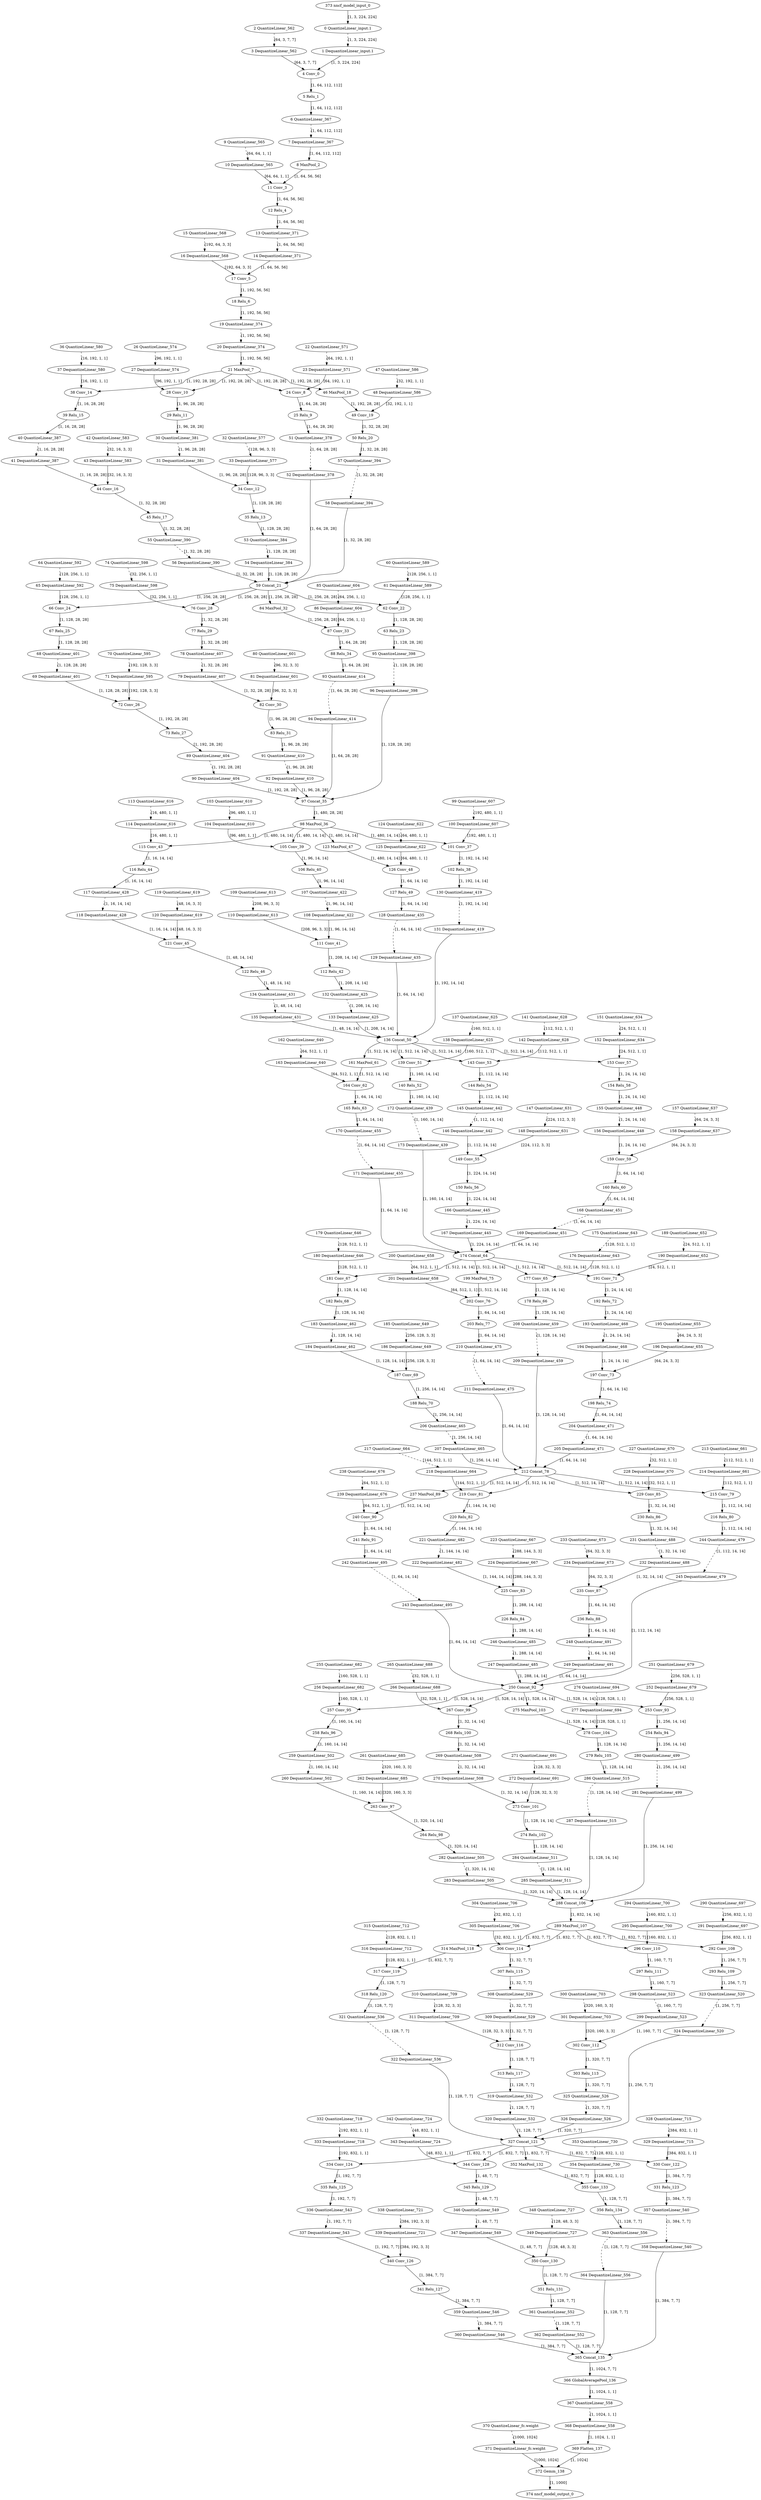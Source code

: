 strict digraph  {
"0 QuantizeLinear_input.1" [id=0, type=QuantizeLinear];
"1 DequantizeLinear_input.1" [id=1, type=DequantizeLinear];
"2 QuantizeLinear_562" [id=2, type=QuantizeLinear];
"3 DequantizeLinear_562" [id=3, type=DequantizeLinear];
"4 Conv_0" [id=4, type=Conv];
"5 Relu_1" [id=5, type=Relu];
"6 QuantizeLinear_367" [id=6, type=QuantizeLinear];
"7 DequantizeLinear_367" [id=7, type=DequantizeLinear];
"8 MaxPool_2" [id=8, type=MaxPool];
"9 QuantizeLinear_565" [id=9, type=QuantizeLinear];
"10 DequantizeLinear_565" [id=10, type=DequantizeLinear];
"11 Conv_3" [id=11, type=Conv];
"12 Relu_4" [id=12, type=Relu];
"13 QuantizeLinear_371" [id=13, type=QuantizeLinear];
"14 DequantizeLinear_371" [id=14, type=DequantizeLinear];
"15 QuantizeLinear_568" [id=15, type=QuantizeLinear];
"16 DequantizeLinear_568" [id=16, type=DequantizeLinear];
"17 Conv_5" [id=17, type=Conv];
"18 Relu_6" [id=18, type=Relu];
"19 QuantizeLinear_374" [id=19, type=QuantizeLinear];
"20 DequantizeLinear_374" [id=20, type=DequantizeLinear];
"21 MaxPool_7" [id=21, type=MaxPool];
"22 QuantizeLinear_571" [id=22, type=QuantizeLinear];
"23 DequantizeLinear_571" [id=23, type=DequantizeLinear];
"24 Conv_8" [id=24, type=Conv];
"25 Relu_9" [id=25, type=Relu];
"26 QuantizeLinear_574" [id=26, type=QuantizeLinear];
"27 DequantizeLinear_574" [id=27, type=DequantizeLinear];
"28 Conv_10" [id=28, type=Conv];
"29 Relu_11" [id=29, type=Relu];
"30 QuantizeLinear_381" [id=30, type=QuantizeLinear];
"31 DequantizeLinear_381" [id=31, type=DequantizeLinear];
"32 QuantizeLinear_577" [id=32, type=QuantizeLinear];
"33 DequantizeLinear_577" [id=33, type=DequantizeLinear];
"34 Conv_12" [id=34, type=Conv];
"35 Relu_13" [id=35, type=Relu];
"36 QuantizeLinear_580" [id=36, type=QuantizeLinear];
"37 DequantizeLinear_580" [id=37, type=DequantizeLinear];
"38 Conv_14" [id=38, type=Conv];
"39 Relu_15" [id=39, type=Relu];
"40 QuantizeLinear_387" [id=40, type=QuantizeLinear];
"41 DequantizeLinear_387" [id=41, type=DequantizeLinear];
"42 QuantizeLinear_583" [id=42, type=QuantizeLinear];
"43 DequantizeLinear_583" [id=43, type=DequantizeLinear];
"44 Conv_16" [id=44, type=Conv];
"45 Relu_17" [id=45, type=Relu];
"46 MaxPool_18" [id=46, type=MaxPool];
"47 QuantizeLinear_586" [id=47, type=QuantizeLinear];
"48 DequantizeLinear_586" [id=48, type=DequantizeLinear];
"49 Conv_19" [id=49, type=Conv];
"50 Relu_20" [id=50, type=Relu];
"51 QuantizeLinear_378" [id=51, type=QuantizeLinear];
"52 DequantizeLinear_378" [id=52, type=DequantizeLinear];
"53 QuantizeLinear_384" [id=53, type=QuantizeLinear];
"54 DequantizeLinear_384" [id=54, type=DequantizeLinear];
"55 QuantizeLinear_390" [id=55, type=QuantizeLinear];
"56 DequantizeLinear_390" [id=56, type=DequantizeLinear];
"57 QuantizeLinear_394" [id=57, type=QuantizeLinear];
"58 DequantizeLinear_394" [id=58, type=DequantizeLinear];
"59 Concat_21" [id=59, type=Concat];
"60 QuantizeLinear_589" [id=60, type=QuantizeLinear];
"61 DequantizeLinear_589" [id=61, type=DequantizeLinear];
"62 Conv_22" [id=62, type=Conv];
"63 Relu_23" [id=63, type=Relu];
"64 QuantizeLinear_592" [id=64, type=QuantizeLinear];
"65 DequantizeLinear_592" [id=65, type=DequantizeLinear];
"66 Conv_24" [id=66, type=Conv];
"67 Relu_25" [id=67, type=Relu];
"68 QuantizeLinear_401" [id=68, type=QuantizeLinear];
"69 DequantizeLinear_401" [id=69, type=DequantizeLinear];
"70 QuantizeLinear_595" [id=70, type=QuantizeLinear];
"71 DequantizeLinear_595" [id=71, type=DequantizeLinear];
"72 Conv_26" [id=72, type=Conv];
"73 Relu_27" [id=73, type=Relu];
"74 QuantizeLinear_598" [id=74, type=QuantizeLinear];
"75 DequantizeLinear_598" [id=75, type=DequantizeLinear];
"76 Conv_28" [id=76, type=Conv];
"77 Relu_29" [id=77, type=Relu];
"78 QuantizeLinear_407" [id=78, type=QuantizeLinear];
"79 DequantizeLinear_407" [id=79, type=DequantizeLinear];
"80 QuantizeLinear_601" [id=80, type=QuantizeLinear];
"81 DequantizeLinear_601" [id=81, type=DequantizeLinear];
"82 Conv_30" [id=82, type=Conv];
"83 Relu_31" [id=83, type=Relu];
"84 MaxPool_32" [id=84, type=MaxPool];
"85 QuantizeLinear_604" [id=85, type=QuantizeLinear];
"86 DequantizeLinear_604" [id=86, type=DequantizeLinear];
"87 Conv_33" [id=87, type=Conv];
"88 Relu_34" [id=88, type=Relu];
"89 QuantizeLinear_404" [id=89, type=QuantizeLinear];
"90 DequantizeLinear_404" [id=90, type=DequantizeLinear];
"91 QuantizeLinear_410" [id=91, type=QuantizeLinear];
"92 DequantizeLinear_410" [id=92, type=DequantizeLinear];
"93 QuantizeLinear_414" [id=93, type=QuantizeLinear];
"94 DequantizeLinear_414" [id=94, type=DequantizeLinear];
"95 QuantizeLinear_398" [id=95, type=QuantizeLinear];
"96 DequantizeLinear_398" [id=96, type=DequantizeLinear];
"97 Concat_35" [id=97, type=Concat];
"98 MaxPool_36" [id=98, type=MaxPool];
"99 QuantizeLinear_607" [id=99, type=QuantizeLinear];
"100 DequantizeLinear_607" [id=100, type=DequantizeLinear];
"101 Conv_37" [id=101, type=Conv];
"102 Relu_38" [id=102, type=Relu];
"103 QuantizeLinear_610" [id=103, type=QuantizeLinear];
"104 DequantizeLinear_610" [id=104, type=DequantizeLinear];
"105 Conv_39" [id=105, type=Conv];
"106 Relu_40" [id=106, type=Relu];
"107 QuantizeLinear_422" [id=107, type=QuantizeLinear];
"108 DequantizeLinear_422" [id=108, type=DequantizeLinear];
"109 QuantizeLinear_613" [id=109, type=QuantizeLinear];
"110 DequantizeLinear_613" [id=110, type=DequantizeLinear];
"111 Conv_41" [id=111, type=Conv];
"112 Relu_42" [id=112, type=Relu];
"113 QuantizeLinear_616" [id=113, type=QuantizeLinear];
"114 DequantizeLinear_616" [id=114, type=DequantizeLinear];
"115 Conv_43" [id=115, type=Conv];
"116 Relu_44" [id=116, type=Relu];
"117 QuantizeLinear_428" [id=117, type=QuantizeLinear];
"118 DequantizeLinear_428" [id=118, type=DequantizeLinear];
"119 QuantizeLinear_619" [id=119, type=QuantizeLinear];
"120 DequantizeLinear_619" [id=120, type=DequantizeLinear];
"121 Conv_45" [id=121, type=Conv];
"122 Relu_46" [id=122, type=Relu];
"123 MaxPool_47" [id=123, type=MaxPool];
"124 QuantizeLinear_622" [id=124, type=QuantizeLinear];
"125 DequantizeLinear_622" [id=125, type=DequantizeLinear];
"126 Conv_48" [id=126, type=Conv];
"127 Relu_49" [id=127, type=Relu];
"128 QuantizeLinear_435" [id=128, type=QuantizeLinear];
"129 DequantizeLinear_435" [id=129, type=DequantizeLinear];
"130 QuantizeLinear_419" [id=130, type=QuantizeLinear];
"131 DequantizeLinear_419" [id=131, type=DequantizeLinear];
"132 QuantizeLinear_425" [id=132, type=QuantizeLinear];
"133 DequantizeLinear_425" [id=133, type=DequantizeLinear];
"134 QuantizeLinear_431" [id=134, type=QuantizeLinear];
"135 DequantizeLinear_431" [id=135, type=DequantizeLinear];
"136 Concat_50" [id=136, type=Concat];
"137 QuantizeLinear_625" [id=137, type=QuantizeLinear];
"138 DequantizeLinear_625" [id=138, type=DequantizeLinear];
"139 Conv_51" [id=139, type=Conv];
"140 Relu_52" [id=140, type=Relu];
"141 QuantizeLinear_628" [id=141, type=QuantizeLinear];
"142 DequantizeLinear_628" [id=142, type=DequantizeLinear];
"143 Conv_53" [id=143, type=Conv];
"144 Relu_54" [id=144, type=Relu];
"145 QuantizeLinear_442" [id=145, type=QuantizeLinear];
"146 DequantizeLinear_442" [id=146, type=DequantizeLinear];
"147 QuantizeLinear_631" [id=147, type=QuantizeLinear];
"148 DequantizeLinear_631" [id=148, type=DequantizeLinear];
"149 Conv_55" [id=149, type=Conv];
"150 Relu_56" [id=150, type=Relu];
"151 QuantizeLinear_634" [id=151, type=QuantizeLinear];
"152 DequantizeLinear_634" [id=152, type=DequantizeLinear];
"153 Conv_57" [id=153, type=Conv];
"154 Relu_58" [id=154, type=Relu];
"155 QuantizeLinear_448" [id=155, type=QuantizeLinear];
"156 DequantizeLinear_448" [id=156, type=DequantizeLinear];
"157 QuantizeLinear_637" [id=157, type=QuantizeLinear];
"158 DequantizeLinear_637" [id=158, type=DequantizeLinear];
"159 Conv_59" [id=159, type=Conv];
"160 Relu_60" [id=160, type=Relu];
"161 MaxPool_61" [id=161, type=MaxPool];
"162 QuantizeLinear_640" [id=162, type=QuantizeLinear];
"163 DequantizeLinear_640" [id=163, type=DequantizeLinear];
"164 Conv_62" [id=164, type=Conv];
"165 Relu_63" [id=165, type=Relu];
"166 QuantizeLinear_445" [id=166, type=QuantizeLinear];
"167 DequantizeLinear_445" [id=167, type=DequantizeLinear];
"168 QuantizeLinear_451" [id=168, type=QuantizeLinear];
"169 DequantizeLinear_451" [id=169, type=DequantizeLinear];
"170 QuantizeLinear_455" [id=170, type=QuantizeLinear];
"171 DequantizeLinear_455" [id=171, type=DequantizeLinear];
"172 QuantizeLinear_439" [id=172, type=QuantizeLinear];
"173 DequantizeLinear_439" [id=173, type=DequantizeLinear];
"174 Concat_64" [id=174, type=Concat];
"175 QuantizeLinear_643" [id=175, type=QuantizeLinear];
"176 DequantizeLinear_643" [id=176, type=DequantizeLinear];
"177 Conv_65" [id=177, type=Conv];
"178 Relu_66" [id=178, type=Relu];
"179 QuantizeLinear_646" [id=179, type=QuantizeLinear];
"180 DequantizeLinear_646" [id=180, type=DequantizeLinear];
"181 Conv_67" [id=181, type=Conv];
"182 Relu_68" [id=182, type=Relu];
"183 QuantizeLinear_462" [id=183, type=QuantizeLinear];
"184 DequantizeLinear_462" [id=184, type=DequantizeLinear];
"185 QuantizeLinear_649" [id=185, type=QuantizeLinear];
"186 DequantizeLinear_649" [id=186, type=DequantizeLinear];
"187 Conv_69" [id=187, type=Conv];
"188 Relu_70" [id=188, type=Relu];
"189 QuantizeLinear_652" [id=189, type=QuantizeLinear];
"190 DequantizeLinear_652" [id=190, type=DequantizeLinear];
"191 Conv_71" [id=191, type=Conv];
"192 Relu_72" [id=192, type=Relu];
"193 QuantizeLinear_468" [id=193, type=QuantizeLinear];
"194 DequantizeLinear_468" [id=194, type=DequantizeLinear];
"195 QuantizeLinear_655" [id=195, type=QuantizeLinear];
"196 DequantizeLinear_655" [id=196, type=DequantizeLinear];
"197 Conv_73" [id=197, type=Conv];
"198 Relu_74" [id=198, type=Relu];
"199 MaxPool_75" [id=199, type=MaxPool];
"200 QuantizeLinear_658" [id=200, type=QuantizeLinear];
"201 DequantizeLinear_658" [id=201, type=DequantizeLinear];
"202 Conv_76" [id=202, type=Conv];
"203 Relu_77" [id=203, type=Relu];
"204 QuantizeLinear_471" [id=204, type=QuantizeLinear];
"205 DequantizeLinear_471" [id=205, type=DequantizeLinear];
"206 QuantizeLinear_465" [id=206, type=QuantizeLinear];
"207 DequantizeLinear_465" [id=207, type=DequantizeLinear];
"208 QuantizeLinear_459" [id=208, type=QuantizeLinear];
"209 DequantizeLinear_459" [id=209, type=DequantizeLinear];
"210 QuantizeLinear_475" [id=210, type=QuantizeLinear];
"211 DequantizeLinear_475" [id=211, type=DequantizeLinear];
"212 Concat_78" [id=212, type=Concat];
"213 QuantizeLinear_661" [id=213, type=QuantizeLinear];
"214 DequantizeLinear_661" [id=214, type=DequantizeLinear];
"215 Conv_79" [id=215, type=Conv];
"216 Relu_80" [id=216, type=Relu];
"217 QuantizeLinear_664" [id=217, type=QuantizeLinear];
"218 DequantizeLinear_664" [id=218, type=DequantizeLinear];
"219 Conv_81" [id=219, type=Conv];
"220 Relu_82" [id=220, type=Relu];
"221 QuantizeLinear_482" [id=221, type=QuantizeLinear];
"222 DequantizeLinear_482" [id=222, type=DequantizeLinear];
"223 QuantizeLinear_667" [id=223, type=QuantizeLinear];
"224 DequantizeLinear_667" [id=224, type=DequantizeLinear];
"225 Conv_83" [id=225, type=Conv];
"226 Relu_84" [id=226, type=Relu];
"227 QuantizeLinear_670" [id=227, type=QuantizeLinear];
"228 DequantizeLinear_670" [id=228, type=DequantizeLinear];
"229 Conv_85" [id=229, type=Conv];
"230 Relu_86" [id=230, type=Relu];
"231 QuantizeLinear_488" [id=231, type=QuantizeLinear];
"232 DequantizeLinear_488" [id=232, type=DequantizeLinear];
"233 QuantizeLinear_673" [id=233, type=QuantizeLinear];
"234 DequantizeLinear_673" [id=234, type=DequantizeLinear];
"235 Conv_87" [id=235, type=Conv];
"236 Relu_88" [id=236, type=Relu];
"237 MaxPool_89" [id=237, type=MaxPool];
"238 QuantizeLinear_676" [id=238, type=QuantizeLinear];
"239 DequantizeLinear_676" [id=239, type=DequantizeLinear];
"240 Conv_90" [id=240, type=Conv];
"241 Relu_91" [id=241, type=Relu];
"242 QuantizeLinear_495" [id=242, type=QuantizeLinear];
"243 DequantizeLinear_495" [id=243, type=DequantizeLinear];
"244 QuantizeLinear_479" [id=244, type=QuantizeLinear];
"245 DequantizeLinear_479" [id=245, type=DequantizeLinear];
"246 QuantizeLinear_485" [id=246, type=QuantizeLinear];
"247 DequantizeLinear_485" [id=247, type=DequantizeLinear];
"248 QuantizeLinear_491" [id=248, type=QuantizeLinear];
"249 DequantizeLinear_491" [id=249, type=DequantizeLinear];
"250 Concat_92" [id=250, type=Concat];
"251 QuantizeLinear_679" [id=251, type=QuantizeLinear];
"252 DequantizeLinear_679" [id=252, type=DequantizeLinear];
"253 Conv_93" [id=253, type=Conv];
"254 Relu_94" [id=254, type=Relu];
"255 QuantizeLinear_682" [id=255, type=QuantizeLinear];
"256 DequantizeLinear_682" [id=256, type=DequantizeLinear];
"257 Conv_95" [id=257, type=Conv];
"258 Relu_96" [id=258, type=Relu];
"259 QuantizeLinear_502" [id=259, type=QuantizeLinear];
"260 DequantizeLinear_502" [id=260, type=DequantizeLinear];
"261 QuantizeLinear_685" [id=261, type=QuantizeLinear];
"262 DequantizeLinear_685" [id=262, type=DequantizeLinear];
"263 Conv_97" [id=263, type=Conv];
"264 Relu_98" [id=264, type=Relu];
"265 QuantizeLinear_688" [id=265, type=QuantizeLinear];
"266 DequantizeLinear_688" [id=266, type=DequantizeLinear];
"267 Conv_99" [id=267, type=Conv];
"268 Relu_100" [id=268, type=Relu];
"269 QuantizeLinear_508" [id=269, type=QuantizeLinear];
"270 DequantizeLinear_508" [id=270, type=DequantizeLinear];
"271 QuantizeLinear_691" [id=271, type=QuantizeLinear];
"272 DequantizeLinear_691" [id=272, type=DequantizeLinear];
"273 Conv_101" [id=273, type=Conv];
"274 Relu_102" [id=274, type=Relu];
"275 MaxPool_103" [id=275, type=MaxPool];
"276 QuantizeLinear_694" [id=276, type=QuantizeLinear];
"277 DequantizeLinear_694" [id=277, type=DequantizeLinear];
"278 Conv_104" [id=278, type=Conv];
"279 Relu_105" [id=279, type=Relu];
"280 QuantizeLinear_499" [id=280, type=QuantizeLinear];
"281 DequantizeLinear_499" [id=281, type=DequantizeLinear];
"282 QuantizeLinear_505" [id=282, type=QuantizeLinear];
"283 DequantizeLinear_505" [id=283, type=DequantizeLinear];
"284 QuantizeLinear_511" [id=284, type=QuantizeLinear];
"285 DequantizeLinear_511" [id=285, type=DequantizeLinear];
"286 QuantizeLinear_515" [id=286, type=QuantizeLinear];
"287 DequantizeLinear_515" [id=287, type=DequantizeLinear];
"288 Concat_106" [id=288, type=Concat];
"289 MaxPool_107" [id=289, type=MaxPool];
"290 QuantizeLinear_697" [id=290, type=QuantizeLinear];
"291 DequantizeLinear_697" [id=291, type=DequantizeLinear];
"292 Conv_108" [id=292, type=Conv];
"293 Relu_109" [id=293, type=Relu];
"294 QuantizeLinear_700" [id=294, type=QuantizeLinear];
"295 DequantizeLinear_700" [id=295, type=DequantizeLinear];
"296 Conv_110" [id=296, type=Conv];
"297 Relu_111" [id=297, type=Relu];
"298 QuantizeLinear_523" [id=298, type=QuantizeLinear];
"299 DequantizeLinear_523" [id=299, type=DequantizeLinear];
"300 QuantizeLinear_703" [id=300, type=QuantizeLinear];
"301 DequantizeLinear_703" [id=301, type=DequantizeLinear];
"302 Conv_112" [id=302, type=Conv];
"303 Relu_113" [id=303, type=Relu];
"304 QuantizeLinear_706" [id=304, type=QuantizeLinear];
"305 DequantizeLinear_706" [id=305, type=DequantizeLinear];
"306 Conv_114" [id=306, type=Conv];
"307 Relu_115" [id=307, type=Relu];
"308 QuantizeLinear_529" [id=308, type=QuantizeLinear];
"309 DequantizeLinear_529" [id=309, type=DequantizeLinear];
"310 QuantizeLinear_709" [id=310, type=QuantizeLinear];
"311 DequantizeLinear_709" [id=311, type=DequantizeLinear];
"312 Conv_116" [id=312, type=Conv];
"313 Relu_117" [id=313, type=Relu];
"314 MaxPool_118" [id=314, type=MaxPool];
"315 QuantizeLinear_712" [id=315, type=QuantizeLinear];
"316 DequantizeLinear_712" [id=316, type=DequantizeLinear];
"317 Conv_119" [id=317, type=Conv];
"318 Relu_120" [id=318, type=Relu];
"319 QuantizeLinear_532" [id=319, type=QuantizeLinear];
"320 DequantizeLinear_532" [id=320, type=DequantizeLinear];
"321 QuantizeLinear_536" [id=321, type=QuantizeLinear];
"322 DequantizeLinear_536" [id=322, type=DequantizeLinear];
"323 QuantizeLinear_520" [id=323, type=QuantizeLinear];
"324 DequantizeLinear_520" [id=324, type=DequantizeLinear];
"325 QuantizeLinear_526" [id=325, type=QuantizeLinear];
"326 DequantizeLinear_526" [id=326, type=DequantizeLinear];
"327 Concat_121" [id=327, type=Concat];
"328 QuantizeLinear_715" [id=328, type=QuantizeLinear];
"329 DequantizeLinear_715" [id=329, type=DequantizeLinear];
"330 Conv_122" [id=330, type=Conv];
"331 Relu_123" [id=331, type=Relu];
"332 QuantizeLinear_718" [id=332, type=QuantizeLinear];
"333 DequantizeLinear_718" [id=333, type=DequantizeLinear];
"334 Conv_124" [id=334, type=Conv];
"335 Relu_125" [id=335, type=Relu];
"336 QuantizeLinear_543" [id=336, type=QuantizeLinear];
"337 DequantizeLinear_543" [id=337, type=DequantizeLinear];
"338 QuantizeLinear_721" [id=338, type=QuantizeLinear];
"339 DequantizeLinear_721" [id=339, type=DequantizeLinear];
"340 Conv_126" [id=340, type=Conv];
"341 Relu_127" [id=341, type=Relu];
"342 QuantizeLinear_724" [id=342, type=QuantizeLinear];
"343 DequantizeLinear_724" [id=343, type=DequantizeLinear];
"344 Conv_128" [id=344, type=Conv];
"345 Relu_129" [id=345, type=Relu];
"346 QuantizeLinear_549" [id=346, type=QuantizeLinear];
"347 DequantizeLinear_549" [id=347, type=DequantizeLinear];
"348 QuantizeLinear_727" [id=348, type=QuantizeLinear];
"349 DequantizeLinear_727" [id=349, type=DequantizeLinear];
"350 Conv_130" [id=350, type=Conv];
"351 Relu_131" [id=351, type=Relu];
"352 MaxPool_132" [id=352, type=MaxPool];
"353 QuantizeLinear_730" [id=353, type=QuantizeLinear];
"354 DequantizeLinear_730" [id=354, type=DequantizeLinear];
"355 Conv_133" [id=355, type=Conv];
"356 Relu_134" [id=356, type=Relu];
"357 QuantizeLinear_540" [id=357, type=QuantizeLinear];
"358 DequantizeLinear_540" [id=358, type=DequantizeLinear];
"359 QuantizeLinear_546" [id=359, type=QuantizeLinear];
"360 DequantizeLinear_546" [id=360, type=DequantizeLinear];
"361 QuantizeLinear_552" [id=361, type=QuantizeLinear];
"362 DequantizeLinear_552" [id=362, type=DequantizeLinear];
"363 QuantizeLinear_556" [id=363, type=QuantizeLinear];
"364 DequantizeLinear_556" [id=364, type=DequantizeLinear];
"365 Concat_135" [id=365, type=Concat];
"366 GlobalAveragePool_136" [id=366, type=GlobalAveragePool];
"367 QuantizeLinear_558" [id=367, type=QuantizeLinear];
"368 DequantizeLinear_558" [id=368, type=DequantizeLinear];
"369 Flatten_137" [id=369, type=Flatten];
"370 QuantizeLinear_fc.weight" [id=370, type=QuantizeLinear];
"371 DequantizeLinear_fc.weight" [id=371, type=DequantizeLinear];
"372 Gemm_138" [id=372, type=Gemm];
"373 nncf_model_input_0" [id=373, type=nncf_model_input];
"374 nncf_model_output_0" [id=374, type=nncf_model_output];
"0 QuantizeLinear_input.1" -> "1 DequantizeLinear_input.1"  [label="[1, 3, 224, 224]", style=dashed];
"1 DequantizeLinear_input.1" -> "4 Conv_0"  [label="[1, 3, 224, 224]", style=solid];
"2 QuantizeLinear_562" -> "3 DequantizeLinear_562"  [label="[64, 3, 7, 7]", style=dashed];
"3 DequantizeLinear_562" -> "4 Conv_0"  [label="[64, 3, 7, 7]", style=solid];
"4 Conv_0" -> "5 Relu_1"  [label="[1, 64, 112, 112]", style=solid];
"5 Relu_1" -> "6 QuantizeLinear_367"  [label="[1, 64, 112, 112]", style=solid];
"6 QuantizeLinear_367" -> "7 DequantizeLinear_367"  [label="[1, 64, 112, 112]", style=dashed];
"7 DequantizeLinear_367" -> "8 MaxPool_2"  [label="[1, 64, 112, 112]", style=solid];
"8 MaxPool_2" -> "11 Conv_3"  [label="[1, 64, 56, 56]", style=solid];
"9 QuantizeLinear_565" -> "10 DequantizeLinear_565"  [label="[64, 64, 1, 1]", style=dashed];
"10 DequantizeLinear_565" -> "11 Conv_3"  [label="[64, 64, 1, 1]", style=solid];
"11 Conv_3" -> "12 Relu_4"  [label="[1, 64, 56, 56]", style=solid];
"12 Relu_4" -> "13 QuantizeLinear_371"  [label="[1, 64, 56, 56]", style=solid];
"13 QuantizeLinear_371" -> "14 DequantizeLinear_371"  [label="[1, 64, 56, 56]", style=dashed];
"14 DequantizeLinear_371" -> "17 Conv_5"  [label="[1, 64, 56, 56]", style=solid];
"15 QuantizeLinear_568" -> "16 DequantizeLinear_568"  [label="[192, 64, 3, 3]", style=dashed];
"16 DequantizeLinear_568" -> "17 Conv_5"  [label="[192, 64, 3, 3]", style=solid];
"17 Conv_5" -> "18 Relu_6"  [label="[1, 192, 56, 56]", style=solid];
"18 Relu_6" -> "19 QuantizeLinear_374"  [label="[1, 192, 56, 56]", style=solid];
"19 QuantizeLinear_374" -> "20 DequantizeLinear_374"  [label="[1, 192, 56, 56]", style=dashed];
"20 DequantizeLinear_374" -> "21 MaxPool_7"  [label="[1, 192, 56, 56]", style=solid];
"21 MaxPool_7" -> "24 Conv_8"  [label="[1, 192, 28, 28]", style=solid];
"21 MaxPool_7" -> "28 Conv_10"  [label="[1, 192, 28, 28]", style=solid];
"21 MaxPool_7" -> "38 Conv_14"  [label="[1, 192, 28, 28]", style=solid];
"21 MaxPool_7" -> "46 MaxPool_18"  [label="[1, 192, 28, 28]", style=solid];
"22 QuantizeLinear_571" -> "23 DequantizeLinear_571"  [label="[64, 192, 1, 1]", style=dashed];
"23 DequantizeLinear_571" -> "24 Conv_8"  [label="[64, 192, 1, 1]", style=solid];
"24 Conv_8" -> "25 Relu_9"  [label="[1, 64, 28, 28]", style=solid];
"25 Relu_9" -> "51 QuantizeLinear_378"  [label="[1, 64, 28, 28]", style=solid];
"26 QuantizeLinear_574" -> "27 DequantizeLinear_574"  [label="[96, 192, 1, 1]", style=dashed];
"27 DequantizeLinear_574" -> "28 Conv_10"  [label="[96, 192, 1, 1]", style=solid];
"28 Conv_10" -> "29 Relu_11"  [label="[1, 96, 28, 28]", style=solid];
"29 Relu_11" -> "30 QuantizeLinear_381"  [label="[1, 96, 28, 28]", style=solid];
"30 QuantizeLinear_381" -> "31 DequantizeLinear_381"  [label="[1, 96, 28, 28]", style=dashed];
"31 DequantizeLinear_381" -> "34 Conv_12"  [label="[1, 96, 28, 28]", style=solid];
"32 QuantizeLinear_577" -> "33 DequantizeLinear_577"  [label="[128, 96, 3, 3]", style=dashed];
"33 DequantizeLinear_577" -> "34 Conv_12"  [label="[128, 96, 3, 3]", style=solid];
"34 Conv_12" -> "35 Relu_13"  [label="[1, 128, 28, 28]", style=solid];
"35 Relu_13" -> "53 QuantizeLinear_384"  [label="[1, 128, 28, 28]", style=solid];
"36 QuantizeLinear_580" -> "37 DequantizeLinear_580"  [label="[16, 192, 1, 1]", style=dashed];
"37 DequantizeLinear_580" -> "38 Conv_14"  [label="[16, 192, 1, 1]", style=solid];
"38 Conv_14" -> "39 Relu_15"  [label="[1, 16, 28, 28]", style=solid];
"39 Relu_15" -> "40 QuantizeLinear_387"  [label="[1, 16, 28, 28]", style=solid];
"40 QuantizeLinear_387" -> "41 DequantizeLinear_387"  [label="[1, 16, 28, 28]", style=dashed];
"41 DequantizeLinear_387" -> "44 Conv_16"  [label="[1, 16, 28, 28]", style=solid];
"42 QuantizeLinear_583" -> "43 DequantizeLinear_583"  [label="[32, 16, 3, 3]", style=dashed];
"43 DequantizeLinear_583" -> "44 Conv_16"  [label="[32, 16, 3, 3]", style=solid];
"44 Conv_16" -> "45 Relu_17"  [label="[1, 32, 28, 28]", style=solid];
"45 Relu_17" -> "55 QuantizeLinear_390"  [label="[1, 32, 28, 28]", style=solid];
"46 MaxPool_18" -> "49 Conv_19"  [label="[1, 192, 28, 28]", style=solid];
"47 QuantizeLinear_586" -> "48 DequantizeLinear_586"  [label="[32, 192, 1, 1]", style=dashed];
"48 DequantizeLinear_586" -> "49 Conv_19"  [label="[32, 192, 1, 1]", style=solid];
"49 Conv_19" -> "50 Relu_20"  [label="[1, 32, 28, 28]", style=solid];
"50 Relu_20" -> "57 QuantizeLinear_394"  [label="[1, 32, 28, 28]", style=solid];
"51 QuantizeLinear_378" -> "52 DequantizeLinear_378"  [label="[1, 64, 28, 28]", style=dashed];
"52 DequantizeLinear_378" -> "59 Concat_21"  [label="[1, 64, 28, 28]", style=solid];
"53 QuantizeLinear_384" -> "54 DequantizeLinear_384"  [label="[1, 128, 28, 28]", style=dashed];
"54 DequantizeLinear_384" -> "59 Concat_21"  [label="[1, 128, 28, 28]", style=solid];
"55 QuantizeLinear_390" -> "56 DequantizeLinear_390"  [label="[1, 32, 28, 28]", style=dashed];
"56 DequantizeLinear_390" -> "59 Concat_21"  [label="[1, 32, 28, 28]", style=solid];
"57 QuantizeLinear_394" -> "58 DequantizeLinear_394"  [label="[1, 32, 28, 28]", style=dashed];
"58 DequantizeLinear_394" -> "59 Concat_21"  [label="[1, 32, 28, 28]", style=solid];
"59 Concat_21" -> "62 Conv_22"  [label="[1, 256, 28, 28]", style=solid];
"59 Concat_21" -> "66 Conv_24"  [label="[1, 256, 28, 28]", style=solid];
"59 Concat_21" -> "76 Conv_28"  [label="[1, 256, 28, 28]", style=solid];
"59 Concat_21" -> "84 MaxPool_32"  [label="[1, 256, 28, 28]", style=solid];
"60 QuantizeLinear_589" -> "61 DequantizeLinear_589"  [label="[128, 256, 1, 1]", style=dashed];
"61 DequantizeLinear_589" -> "62 Conv_22"  [label="[128, 256, 1, 1]", style=solid];
"62 Conv_22" -> "63 Relu_23"  [label="[1, 128, 28, 28]", style=solid];
"63 Relu_23" -> "95 QuantizeLinear_398"  [label="[1, 128, 28, 28]", style=solid];
"64 QuantizeLinear_592" -> "65 DequantizeLinear_592"  [label="[128, 256, 1, 1]", style=dashed];
"65 DequantizeLinear_592" -> "66 Conv_24"  [label="[128, 256, 1, 1]", style=solid];
"66 Conv_24" -> "67 Relu_25"  [label="[1, 128, 28, 28]", style=solid];
"67 Relu_25" -> "68 QuantizeLinear_401"  [label="[1, 128, 28, 28]", style=solid];
"68 QuantizeLinear_401" -> "69 DequantizeLinear_401"  [label="[1, 128, 28, 28]", style=dashed];
"69 DequantizeLinear_401" -> "72 Conv_26"  [label="[1, 128, 28, 28]", style=solid];
"70 QuantizeLinear_595" -> "71 DequantizeLinear_595"  [label="[192, 128, 3, 3]", style=dashed];
"71 DequantizeLinear_595" -> "72 Conv_26"  [label="[192, 128, 3, 3]", style=solid];
"72 Conv_26" -> "73 Relu_27"  [label="[1, 192, 28, 28]", style=solid];
"73 Relu_27" -> "89 QuantizeLinear_404"  [label="[1, 192, 28, 28]", style=solid];
"74 QuantizeLinear_598" -> "75 DequantizeLinear_598"  [label="[32, 256, 1, 1]", style=dashed];
"75 DequantizeLinear_598" -> "76 Conv_28"  [label="[32, 256, 1, 1]", style=solid];
"76 Conv_28" -> "77 Relu_29"  [label="[1, 32, 28, 28]", style=solid];
"77 Relu_29" -> "78 QuantizeLinear_407"  [label="[1, 32, 28, 28]", style=solid];
"78 QuantizeLinear_407" -> "79 DequantizeLinear_407"  [label="[1, 32, 28, 28]", style=dashed];
"79 DequantizeLinear_407" -> "82 Conv_30"  [label="[1, 32, 28, 28]", style=solid];
"80 QuantizeLinear_601" -> "81 DequantizeLinear_601"  [label="[96, 32, 3, 3]", style=dashed];
"81 DequantizeLinear_601" -> "82 Conv_30"  [label="[96, 32, 3, 3]", style=solid];
"82 Conv_30" -> "83 Relu_31"  [label="[1, 96, 28, 28]", style=solid];
"83 Relu_31" -> "91 QuantizeLinear_410"  [label="[1, 96, 28, 28]", style=solid];
"84 MaxPool_32" -> "87 Conv_33"  [label="[1, 256, 28, 28]", style=solid];
"85 QuantizeLinear_604" -> "86 DequantizeLinear_604"  [label="[64, 256, 1, 1]", style=dashed];
"86 DequantizeLinear_604" -> "87 Conv_33"  [label="[64, 256, 1, 1]", style=solid];
"87 Conv_33" -> "88 Relu_34"  [label="[1, 64, 28, 28]", style=solid];
"88 Relu_34" -> "93 QuantizeLinear_414"  [label="[1, 64, 28, 28]", style=solid];
"89 QuantizeLinear_404" -> "90 DequantizeLinear_404"  [label="[1, 192, 28, 28]", style=dashed];
"90 DequantizeLinear_404" -> "97 Concat_35"  [label="[1, 192, 28, 28]", style=solid];
"91 QuantizeLinear_410" -> "92 DequantizeLinear_410"  [label="[1, 96, 28, 28]", style=dashed];
"92 DequantizeLinear_410" -> "97 Concat_35"  [label="[1, 96, 28, 28]", style=solid];
"93 QuantizeLinear_414" -> "94 DequantizeLinear_414"  [label="[1, 64, 28, 28]", style=dashed];
"94 DequantizeLinear_414" -> "97 Concat_35"  [label="[1, 64, 28, 28]", style=solid];
"95 QuantizeLinear_398" -> "96 DequantizeLinear_398"  [label="[1, 128, 28, 28]", style=dashed];
"96 DequantizeLinear_398" -> "97 Concat_35"  [label="[1, 128, 28, 28]", style=solid];
"97 Concat_35" -> "98 MaxPool_36"  [label="[1, 480, 28, 28]", style=solid];
"98 MaxPool_36" -> "101 Conv_37"  [label="[1, 480, 14, 14]", style=solid];
"98 MaxPool_36" -> "105 Conv_39"  [label="[1, 480, 14, 14]", style=solid];
"98 MaxPool_36" -> "115 Conv_43"  [label="[1, 480, 14, 14]", style=solid];
"98 MaxPool_36" -> "123 MaxPool_47"  [label="[1, 480, 14, 14]", style=solid];
"99 QuantizeLinear_607" -> "100 DequantizeLinear_607"  [label="[192, 480, 1, 1]", style=dashed];
"100 DequantizeLinear_607" -> "101 Conv_37"  [label="[192, 480, 1, 1]", style=solid];
"101 Conv_37" -> "102 Relu_38"  [label="[1, 192, 14, 14]", style=solid];
"102 Relu_38" -> "130 QuantizeLinear_419"  [label="[1, 192, 14, 14]", style=solid];
"103 QuantizeLinear_610" -> "104 DequantizeLinear_610"  [label="[96, 480, 1, 1]", style=dashed];
"104 DequantizeLinear_610" -> "105 Conv_39"  [label="[96, 480, 1, 1]", style=solid];
"105 Conv_39" -> "106 Relu_40"  [label="[1, 96, 14, 14]", style=solid];
"106 Relu_40" -> "107 QuantizeLinear_422"  [label="[1, 96, 14, 14]", style=solid];
"107 QuantizeLinear_422" -> "108 DequantizeLinear_422"  [label="[1, 96, 14, 14]", style=dashed];
"108 DequantizeLinear_422" -> "111 Conv_41"  [label="[1, 96, 14, 14]", style=solid];
"109 QuantizeLinear_613" -> "110 DequantizeLinear_613"  [label="[208, 96, 3, 3]", style=dashed];
"110 DequantizeLinear_613" -> "111 Conv_41"  [label="[208, 96, 3, 3]", style=solid];
"111 Conv_41" -> "112 Relu_42"  [label="[1, 208, 14, 14]", style=solid];
"112 Relu_42" -> "132 QuantizeLinear_425"  [label="[1, 208, 14, 14]", style=solid];
"113 QuantizeLinear_616" -> "114 DequantizeLinear_616"  [label="[16, 480, 1, 1]", style=dashed];
"114 DequantizeLinear_616" -> "115 Conv_43"  [label="[16, 480, 1, 1]", style=solid];
"115 Conv_43" -> "116 Relu_44"  [label="[1, 16, 14, 14]", style=solid];
"116 Relu_44" -> "117 QuantizeLinear_428"  [label="[1, 16, 14, 14]", style=solid];
"117 QuantizeLinear_428" -> "118 DequantizeLinear_428"  [label="[1, 16, 14, 14]", style=dashed];
"118 DequantizeLinear_428" -> "121 Conv_45"  [label="[1, 16, 14, 14]", style=solid];
"119 QuantizeLinear_619" -> "120 DequantizeLinear_619"  [label="[48, 16, 3, 3]", style=dashed];
"120 DequantizeLinear_619" -> "121 Conv_45"  [label="[48, 16, 3, 3]", style=solid];
"121 Conv_45" -> "122 Relu_46"  [label="[1, 48, 14, 14]", style=solid];
"122 Relu_46" -> "134 QuantizeLinear_431"  [label="[1, 48, 14, 14]", style=solid];
"123 MaxPool_47" -> "126 Conv_48"  [label="[1, 480, 14, 14]", style=solid];
"124 QuantizeLinear_622" -> "125 DequantizeLinear_622"  [label="[64, 480, 1, 1]", style=dashed];
"125 DequantizeLinear_622" -> "126 Conv_48"  [label="[64, 480, 1, 1]", style=solid];
"126 Conv_48" -> "127 Relu_49"  [label="[1, 64, 14, 14]", style=solid];
"127 Relu_49" -> "128 QuantizeLinear_435"  [label="[1, 64, 14, 14]", style=solid];
"128 QuantizeLinear_435" -> "129 DequantizeLinear_435"  [label="[1, 64, 14, 14]", style=dashed];
"129 DequantizeLinear_435" -> "136 Concat_50"  [label="[1, 64, 14, 14]", style=solid];
"130 QuantizeLinear_419" -> "131 DequantizeLinear_419"  [label="[1, 192, 14, 14]", style=dashed];
"131 DequantizeLinear_419" -> "136 Concat_50"  [label="[1, 192, 14, 14]", style=solid];
"132 QuantizeLinear_425" -> "133 DequantizeLinear_425"  [label="[1, 208, 14, 14]", style=dashed];
"133 DequantizeLinear_425" -> "136 Concat_50"  [label="[1, 208, 14, 14]", style=solid];
"134 QuantizeLinear_431" -> "135 DequantizeLinear_431"  [label="[1, 48, 14, 14]", style=dashed];
"135 DequantizeLinear_431" -> "136 Concat_50"  [label="[1, 48, 14, 14]", style=solid];
"136 Concat_50" -> "139 Conv_51"  [label="[1, 512, 14, 14]", style=solid];
"136 Concat_50" -> "143 Conv_53"  [label="[1, 512, 14, 14]", style=solid];
"136 Concat_50" -> "153 Conv_57"  [label="[1, 512, 14, 14]", style=solid];
"136 Concat_50" -> "161 MaxPool_61"  [label="[1, 512, 14, 14]", style=solid];
"137 QuantizeLinear_625" -> "138 DequantizeLinear_625"  [label="[160, 512, 1, 1]", style=dashed];
"138 DequantizeLinear_625" -> "139 Conv_51"  [label="[160, 512, 1, 1]", style=solid];
"139 Conv_51" -> "140 Relu_52"  [label="[1, 160, 14, 14]", style=solid];
"140 Relu_52" -> "172 QuantizeLinear_439"  [label="[1, 160, 14, 14]", style=solid];
"141 QuantizeLinear_628" -> "142 DequantizeLinear_628"  [label="[112, 512, 1, 1]", style=dashed];
"142 DequantizeLinear_628" -> "143 Conv_53"  [label="[112, 512, 1, 1]", style=solid];
"143 Conv_53" -> "144 Relu_54"  [label="[1, 112, 14, 14]", style=solid];
"144 Relu_54" -> "145 QuantizeLinear_442"  [label="[1, 112, 14, 14]", style=solid];
"145 QuantizeLinear_442" -> "146 DequantizeLinear_442"  [label="[1, 112, 14, 14]", style=dashed];
"146 DequantizeLinear_442" -> "149 Conv_55"  [label="[1, 112, 14, 14]", style=solid];
"147 QuantizeLinear_631" -> "148 DequantizeLinear_631"  [label="[224, 112, 3, 3]", style=dashed];
"148 DequantizeLinear_631" -> "149 Conv_55"  [label="[224, 112, 3, 3]", style=solid];
"149 Conv_55" -> "150 Relu_56"  [label="[1, 224, 14, 14]", style=solid];
"150 Relu_56" -> "166 QuantizeLinear_445"  [label="[1, 224, 14, 14]", style=solid];
"151 QuantizeLinear_634" -> "152 DequantizeLinear_634"  [label="[24, 512, 1, 1]", style=dashed];
"152 DequantizeLinear_634" -> "153 Conv_57"  [label="[24, 512, 1, 1]", style=solid];
"153 Conv_57" -> "154 Relu_58"  [label="[1, 24, 14, 14]", style=solid];
"154 Relu_58" -> "155 QuantizeLinear_448"  [label="[1, 24, 14, 14]", style=solid];
"155 QuantizeLinear_448" -> "156 DequantizeLinear_448"  [label="[1, 24, 14, 14]", style=dashed];
"156 DequantizeLinear_448" -> "159 Conv_59"  [label="[1, 24, 14, 14]", style=solid];
"157 QuantizeLinear_637" -> "158 DequantizeLinear_637"  [label="[64, 24, 3, 3]", style=dashed];
"158 DequantizeLinear_637" -> "159 Conv_59"  [label="[64, 24, 3, 3]", style=solid];
"159 Conv_59" -> "160 Relu_60"  [label="[1, 64, 14, 14]", style=solid];
"160 Relu_60" -> "168 QuantizeLinear_451"  [label="[1, 64, 14, 14]", style=solid];
"161 MaxPool_61" -> "164 Conv_62"  [label="[1, 512, 14, 14]", style=solid];
"162 QuantizeLinear_640" -> "163 DequantizeLinear_640"  [label="[64, 512, 1, 1]", style=dashed];
"163 DequantizeLinear_640" -> "164 Conv_62"  [label="[64, 512, 1, 1]", style=solid];
"164 Conv_62" -> "165 Relu_63"  [label="[1, 64, 14, 14]", style=solid];
"165 Relu_63" -> "170 QuantizeLinear_455"  [label="[1, 64, 14, 14]", style=solid];
"166 QuantizeLinear_445" -> "167 DequantizeLinear_445"  [label="[1, 224, 14, 14]", style=dashed];
"167 DequantizeLinear_445" -> "174 Concat_64"  [label="[1, 224, 14, 14]", style=solid];
"168 QuantizeLinear_451" -> "169 DequantizeLinear_451"  [label="[1, 64, 14, 14]", style=dashed];
"169 DequantizeLinear_451" -> "174 Concat_64"  [label="[1, 64, 14, 14]", style=solid];
"170 QuantizeLinear_455" -> "171 DequantizeLinear_455"  [label="[1, 64, 14, 14]", style=dashed];
"171 DequantizeLinear_455" -> "174 Concat_64"  [label="[1, 64, 14, 14]", style=solid];
"172 QuantizeLinear_439" -> "173 DequantizeLinear_439"  [label="[1, 160, 14, 14]", style=dashed];
"173 DequantizeLinear_439" -> "174 Concat_64"  [label="[1, 160, 14, 14]", style=solid];
"174 Concat_64" -> "177 Conv_65"  [label="[1, 512, 14, 14]", style=solid];
"174 Concat_64" -> "181 Conv_67"  [label="[1, 512, 14, 14]", style=solid];
"174 Concat_64" -> "191 Conv_71"  [label="[1, 512, 14, 14]", style=solid];
"174 Concat_64" -> "199 MaxPool_75"  [label="[1, 512, 14, 14]", style=solid];
"175 QuantizeLinear_643" -> "176 DequantizeLinear_643"  [label="[128, 512, 1, 1]", style=dashed];
"176 DequantizeLinear_643" -> "177 Conv_65"  [label="[128, 512, 1, 1]", style=solid];
"177 Conv_65" -> "178 Relu_66"  [label="[1, 128, 14, 14]", style=solid];
"178 Relu_66" -> "208 QuantizeLinear_459"  [label="[1, 128, 14, 14]", style=solid];
"179 QuantizeLinear_646" -> "180 DequantizeLinear_646"  [label="[128, 512, 1, 1]", style=dashed];
"180 DequantizeLinear_646" -> "181 Conv_67"  [label="[128, 512, 1, 1]", style=solid];
"181 Conv_67" -> "182 Relu_68"  [label="[1, 128, 14, 14]", style=solid];
"182 Relu_68" -> "183 QuantizeLinear_462"  [label="[1, 128, 14, 14]", style=solid];
"183 QuantizeLinear_462" -> "184 DequantizeLinear_462"  [label="[1, 128, 14, 14]", style=dashed];
"184 DequantizeLinear_462" -> "187 Conv_69"  [label="[1, 128, 14, 14]", style=solid];
"185 QuantizeLinear_649" -> "186 DequantizeLinear_649"  [label="[256, 128, 3, 3]", style=dashed];
"186 DequantizeLinear_649" -> "187 Conv_69"  [label="[256, 128, 3, 3]", style=solid];
"187 Conv_69" -> "188 Relu_70"  [label="[1, 256, 14, 14]", style=solid];
"188 Relu_70" -> "206 QuantizeLinear_465"  [label="[1, 256, 14, 14]", style=solid];
"189 QuantizeLinear_652" -> "190 DequantizeLinear_652"  [label="[24, 512, 1, 1]", style=dashed];
"190 DequantizeLinear_652" -> "191 Conv_71"  [label="[24, 512, 1, 1]", style=solid];
"191 Conv_71" -> "192 Relu_72"  [label="[1, 24, 14, 14]", style=solid];
"192 Relu_72" -> "193 QuantizeLinear_468"  [label="[1, 24, 14, 14]", style=solid];
"193 QuantizeLinear_468" -> "194 DequantizeLinear_468"  [label="[1, 24, 14, 14]", style=dashed];
"194 DequantizeLinear_468" -> "197 Conv_73"  [label="[1, 24, 14, 14]", style=solid];
"195 QuantizeLinear_655" -> "196 DequantizeLinear_655"  [label="[64, 24, 3, 3]", style=dashed];
"196 DequantizeLinear_655" -> "197 Conv_73"  [label="[64, 24, 3, 3]", style=solid];
"197 Conv_73" -> "198 Relu_74"  [label="[1, 64, 14, 14]", style=solid];
"198 Relu_74" -> "204 QuantizeLinear_471"  [label="[1, 64, 14, 14]", style=solid];
"199 MaxPool_75" -> "202 Conv_76"  [label="[1, 512, 14, 14]", style=solid];
"200 QuantizeLinear_658" -> "201 DequantizeLinear_658"  [label="[64, 512, 1, 1]", style=dashed];
"201 DequantizeLinear_658" -> "202 Conv_76"  [label="[64, 512, 1, 1]", style=solid];
"202 Conv_76" -> "203 Relu_77"  [label="[1, 64, 14, 14]", style=solid];
"203 Relu_77" -> "210 QuantizeLinear_475"  [label="[1, 64, 14, 14]", style=solid];
"204 QuantizeLinear_471" -> "205 DequantizeLinear_471"  [label="[1, 64, 14, 14]", style=dashed];
"205 DequantizeLinear_471" -> "212 Concat_78"  [label="[1, 64, 14, 14]", style=solid];
"206 QuantizeLinear_465" -> "207 DequantizeLinear_465"  [label="[1, 256, 14, 14]", style=dashed];
"207 DequantizeLinear_465" -> "212 Concat_78"  [label="[1, 256, 14, 14]", style=solid];
"208 QuantizeLinear_459" -> "209 DequantizeLinear_459"  [label="[1, 128, 14, 14]", style=dashed];
"209 DequantizeLinear_459" -> "212 Concat_78"  [label="[1, 128, 14, 14]", style=solid];
"210 QuantizeLinear_475" -> "211 DequantizeLinear_475"  [label="[1, 64, 14, 14]", style=dashed];
"211 DequantizeLinear_475" -> "212 Concat_78"  [label="[1, 64, 14, 14]", style=solid];
"212 Concat_78" -> "215 Conv_79"  [label="[1, 512, 14, 14]", style=solid];
"212 Concat_78" -> "219 Conv_81"  [label="[1, 512, 14, 14]", style=solid];
"212 Concat_78" -> "229 Conv_85"  [label="[1, 512, 14, 14]", style=solid];
"212 Concat_78" -> "237 MaxPool_89"  [label="[1, 512, 14, 14]", style=solid];
"213 QuantizeLinear_661" -> "214 DequantizeLinear_661"  [label="[112, 512, 1, 1]", style=dashed];
"214 DequantizeLinear_661" -> "215 Conv_79"  [label="[112, 512, 1, 1]", style=solid];
"215 Conv_79" -> "216 Relu_80"  [label="[1, 112, 14, 14]", style=solid];
"216 Relu_80" -> "244 QuantizeLinear_479"  [label="[1, 112, 14, 14]", style=solid];
"217 QuantizeLinear_664" -> "218 DequantizeLinear_664"  [label="[144, 512, 1, 1]", style=dashed];
"218 DequantizeLinear_664" -> "219 Conv_81"  [label="[144, 512, 1, 1]", style=solid];
"219 Conv_81" -> "220 Relu_82"  [label="[1, 144, 14, 14]", style=solid];
"220 Relu_82" -> "221 QuantizeLinear_482"  [label="[1, 144, 14, 14]", style=solid];
"221 QuantizeLinear_482" -> "222 DequantizeLinear_482"  [label="[1, 144, 14, 14]", style=dashed];
"222 DequantizeLinear_482" -> "225 Conv_83"  [label="[1, 144, 14, 14]", style=solid];
"223 QuantizeLinear_667" -> "224 DequantizeLinear_667"  [label="[288, 144, 3, 3]", style=dashed];
"224 DequantizeLinear_667" -> "225 Conv_83"  [label="[288, 144, 3, 3]", style=solid];
"225 Conv_83" -> "226 Relu_84"  [label="[1, 288, 14, 14]", style=solid];
"226 Relu_84" -> "246 QuantizeLinear_485"  [label="[1, 288, 14, 14]", style=solid];
"227 QuantizeLinear_670" -> "228 DequantizeLinear_670"  [label="[32, 512, 1, 1]", style=dashed];
"228 DequantizeLinear_670" -> "229 Conv_85"  [label="[32, 512, 1, 1]", style=solid];
"229 Conv_85" -> "230 Relu_86"  [label="[1, 32, 14, 14]", style=solid];
"230 Relu_86" -> "231 QuantizeLinear_488"  [label="[1, 32, 14, 14]", style=solid];
"231 QuantizeLinear_488" -> "232 DequantizeLinear_488"  [label="[1, 32, 14, 14]", style=dashed];
"232 DequantizeLinear_488" -> "235 Conv_87"  [label="[1, 32, 14, 14]", style=solid];
"233 QuantizeLinear_673" -> "234 DequantizeLinear_673"  [label="[64, 32, 3, 3]", style=dashed];
"234 DequantizeLinear_673" -> "235 Conv_87"  [label="[64, 32, 3, 3]", style=solid];
"235 Conv_87" -> "236 Relu_88"  [label="[1, 64, 14, 14]", style=solid];
"236 Relu_88" -> "248 QuantizeLinear_491"  [label="[1, 64, 14, 14]", style=solid];
"237 MaxPool_89" -> "240 Conv_90"  [label="[1, 512, 14, 14]", style=solid];
"238 QuantizeLinear_676" -> "239 DequantizeLinear_676"  [label="[64, 512, 1, 1]", style=dashed];
"239 DequantizeLinear_676" -> "240 Conv_90"  [label="[64, 512, 1, 1]", style=solid];
"240 Conv_90" -> "241 Relu_91"  [label="[1, 64, 14, 14]", style=solid];
"241 Relu_91" -> "242 QuantizeLinear_495"  [label="[1, 64, 14, 14]", style=solid];
"242 QuantizeLinear_495" -> "243 DequantizeLinear_495"  [label="[1, 64, 14, 14]", style=dashed];
"243 DequantizeLinear_495" -> "250 Concat_92"  [label="[1, 64, 14, 14]", style=solid];
"244 QuantizeLinear_479" -> "245 DequantizeLinear_479"  [label="[1, 112, 14, 14]", style=dashed];
"245 DequantizeLinear_479" -> "250 Concat_92"  [label="[1, 112, 14, 14]", style=solid];
"246 QuantizeLinear_485" -> "247 DequantizeLinear_485"  [label="[1, 288, 14, 14]", style=dashed];
"247 DequantizeLinear_485" -> "250 Concat_92"  [label="[1, 288, 14, 14]", style=solid];
"248 QuantizeLinear_491" -> "249 DequantizeLinear_491"  [label="[1, 64, 14, 14]", style=dashed];
"249 DequantizeLinear_491" -> "250 Concat_92"  [label="[1, 64, 14, 14]", style=solid];
"250 Concat_92" -> "253 Conv_93"  [label="[1, 528, 14, 14]", style=solid];
"250 Concat_92" -> "257 Conv_95"  [label="[1, 528, 14, 14]", style=solid];
"250 Concat_92" -> "267 Conv_99"  [label="[1, 528, 14, 14]", style=solid];
"250 Concat_92" -> "275 MaxPool_103"  [label="[1, 528, 14, 14]", style=solid];
"251 QuantizeLinear_679" -> "252 DequantizeLinear_679"  [label="[256, 528, 1, 1]", style=dashed];
"252 DequantizeLinear_679" -> "253 Conv_93"  [label="[256, 528, 1, 1]", style=solid];
"253 Conv_93" -> "254 Relu_94"  [label="[1, 256, 14, 14]", style=solid];
"254 Relu_94" -> "280 QuantizeLinear_499"  [label="[1, 256, 14, 14]", style=solid];
"255 QuantizeLinear_682" -> "256 DequantizeLinear_682"  [label="[160, 528, 1, 1]", style=dashed];
"256 DequantizeLinear_682" -> "257 Conv_95"  [label="[160, 528, 1, 1]", style=solid];
"257 Conv_95" -> "258 Relu_96"  [label="[1, 160, 14, 14]", style=solid];
"258 Relu_96" -> "259 QuantizeLinear_502"  [label="[1, 160, 14, 14]", style=solid];
"259 QuantizeLinear_502" -> "260 DequantizeLinear_502"  [label="[1, 160, 14, 14]", style=dashed];
"260 DequantizeLinear_502" -> "263 Conv_97"  [label="[1, 160, 14, 14]", style=solid];
"261 QuantizeLinear_685" -> "262 DequantizeLinear_685"  [label="[320, 160, 3, 3]", style=dashed];
"262 DequantizeLinear_685" -> "263 Conv_97"  [label="[320, 160, 3, 3]", style=solid];
"263 Conv_97" -> "264 Relu_98"  [label="[1, 320, 14, 14]", style=solid];
"264 Relu_98" -> "282 QuantizeLinear_505"  [label="[1, 320, 14, 14]", style=solid];
"265 QuantizeLinear_688" -> "266 DequantizeLinear_688"  [label="[32, 528, 1, 1]", style=dashed];
"266 DequantizeLinear_688" -> "267 Conv_99"  [label="[32, 528, 1, 1]", style=solid];
"267 Conv_99" -> "268 Relu_100"  [label="[1, 32, 14, 14]", style=solid];
"268 Relu_100" -> "269 QuantizeLinear_508"  [label="[1, 32, 14, 14]", style=solid];
"269 QuantizeLinear_508" -> "270 DequantizeLinear_508"  [label="[1, 32, 14, 14]", style=dashed];
"270 DequantizeLinear_508" -> "273 Conv_101"  [label="[1, 32, 14, 14]", style=solid];
"271 QuantizeLinear_691" -> "272 DequantizeLinear_691"  [label="[128, 32, 3, 3]", style=dashed];
"272 DequantizeLinear_691" -> "273 Conv_101"  [label="[128, 32, 3, 3]", style=solid];
"273 Conv_101" -> "274 Relu_102"  [label="[1, 128, 14, 14]", style=solid];
"274 Relu_102" -> "284 QuantizeLinear_511"  [label="[1, 128, 14, 14]", style=solid];
"275 MaxPool_103" -> "278 Conv_104"  [label="[1, 528, 14, 14]", style=solid];
"276 QuantizeLinear_694" -> "277 DequantizeLinear_694"  [label="[128, 528, 1, 1]", style=dashed];
"277 DequantizeLinear_694" -> "278 Conv_104"  [label="[128, 528, 1, 1]", style=solid];
"278 Conv_104" -> "279 Relu_105"  [label="[1, 128, 14, 14]", style=solid];
"279 Relu_105" -> "286 QuantizeLinear_515"  [label="[1, 128, 14, 14]", style=solid];
"280 QuantizeLinear_499" -> "281 DequantizeLinear_499"  [label="[1, 256, 14, 14]", style=dashed];
"281 DequantizeLinear_499" -> "288 Concat_106"  [label="[1, 256, 14, 14]", style=solid];
"282 QuantizeLinear_505" -> "283 DequantizeLinear_505"  [label="[1, 320, 14, 14]", style=dashed];
"283 DequantizeLinear_505" -> "288 Concat_106"  [label="[1, 320, 14, 14]", style=solid];
"284 QuantizeLinear_511" -> "285 DequantizeLinear_511"  [label="[1, 128, 14, 14]", style=dashed];
"285 DequantizeLinear_511" -> "288 Concat_106"  [label="[1, 128, 14, 14]", style=solid];
"286 QuantizeLinear_515" -> "287 DequantizeLinear_515"  [label="[1, 128, 14, 14]", style=dashed];
"287 DequantizeLinear_515" -> "288 Concat_106"  [label="[1, 128, 14, 14]", style=solid];
"288 Concat_106" -> "289 MaxPool_107"  [label="[1, 832, 14, 14]", style=solid];
"289 MaxPool_107" -> "292 Conv_108"  [label="[1, 832, 7, 7]", style=solid];
"289 MaxPool_107" -> "296 Conv_110"  [label="[1, 832, 7, 7]", style=solid];
"289 MaxPool_107" -> "306 Conv_114"  [label="[1, 832, 7, 7]", style=solid];
"289 MaxPool_107" -> "314 MaxPool_118"  [label="[1, 832, 7, 7]", style=solid];
"290 QuantizeLinear_697" -> "291 DequantizeLinear_697"  [label="[256, 832, 1, 1]", style=dashed];
"291 DequantizeLinear_697" -> "292 Conv_108"  [label="[256, 832, 1, 1]", style=solid];
"292 Conv_108" -> "293 Relu_109"  [label="[1, 256, 7, 7]", style=solid];
"293 Relu_109" -> "323 QuantizeLinear_520"  [label="[1, 256, 7, 7]", style=solid];
"294 QuantizeLinear_700" -> "295 DequantizeLinear_700"  [label="[160, 832, 1, 1]", style=dashed];
"295 DequantizeLinear_700" -> "296 Conv_110"  [label="[160, 832, 1, 1]", style=solid];
"296 Conv_110" -> "297 Relu_111"  [label="[1, 160, 7, 7]", style=solid];
"297 Relu_111" -> "298 QuantizeLinear_523"  [label="[1, 160, 7, 7]", style=solid];
"298 QuantizeLinear_523" -> "299 DequantizeLinear_523"  [label="[1, 160, 7, 7]", style=dashed];
"299 DequantizeLinear_523" -> "302 Conv_112"  [label="[1, 160, 7, 7]", style=solid];
"300 QuantizeLinear_703" -> "301 DequantizeLinear_703"  [label="[320, 160, 3, 3]", style=dashed];
"301 DequantizeLinear_703" -> "302 Conv_112"  [label="[320, 160, 3, 3]", style=solid];
"302 Conv_112" -> "303 Relu_113"  [label="[1, 320, 7, 7]", style=solid];
"303 Relu_113" -> "325 QuantizeLinear_526"  [label="[1, 320, 7, 7]", style=solid];
"304 QuantizeLinear_706" -> "305 DequantizeLinear_706"  [label="[32, 832, 1, 1]", style=dashed];
"305 DequantizeLinear_706" -> "306 Conv_114"  [label="[32, 832, 1, 1]", style=solid];
"306 Conv_114" -> "307 Relu_115"  [label="[1, 32, 7, 7]", style=solid];
"307 Relu_115" -> "308 QuantizeLinear_529"  [label="[1, 32, 7, 7]", style=solid];
"308 QuantizeLinear_529" -> "309 DequantizeLinear_529"  [label="[1, 32, 7, 7]", style=dashed];
"309 DequantizeLinear_529" -> "312 Conv_116"  [label="[1, 32, 7, 7]", style=solid];
"310 QuantizeLinear_709" -> "311 DequantizeLinear_709"  [label="[128, 32, 3, 3]", style=dashed];
"311 DequantizeLinear_709" -> "312 Conv_116"  [label="[128, 32, 3, 3]", style=solid];
"312 Conv_116" -> "313 Relu_117"  [label="[1, 128, 7, 7]", style=solid];
"313 Relu_117" -> "319 QuantizeLinear_532"  [label="[1, 128, 7, 7]", style=solid];
"314 MaxPool_118" -> "317 Conv_119"  [label="[1, 832, 7, 7]", style=solid];
"315 QuantizeLinear_712" -> "316 DequantizeLinear_712"  [label="[128, 832, 1, 1]", style=dashed];
"316 DequantizeLinear_712" -> "317 Conv_119"  [label="[128, 832, 1, 1]", style=solid];
"317 Conv_119" -> "318 Relu_120"  [label="[1, 128, 7, 7]", style=solid];
"318 Relu_120" -> "321 QuantizeLinear_536"  [label="[1, 128, 7, 7]", style=solid];
"319 QuantizeLinear_532" -> "320 DequantizeLinear_532"  [label="[1, 128, 7, 7]", style=dashed];
"320 DequantizeLinear_532" -> "327 Concat_121"  [label="[1, 128, 7, 7]", style=solid];
"321 QuantizeLinear_536" -> "322 DequantizeLinear_536"  [label="[1, 128, 7, 7]", style=dashed];
"322 DequantizeLinear_536" -> "327 Concat_121"  [label="[1, 128, 7, 7]", style=solid];
"323 QuantizeLinear_520" -> "324 DequantizeLinear_520"  [label="[1, 256, 7, 7]", style=dashed];
"324 DequantizeLinear_520" -> "327 Concat_121"  [label="[1, 256, 7, 7]", style=solid];
"325 QuantizeLinear_526" -> "326 DequantizeLinear_526"  [label="[1, 320, 7, 7]", style=dashed];
"326 DequantizeLinear_526" -> "327 Concat_121"  [label="[1, 320, 7, 7]", style=solid];
"327 Concat_121" -> "330 Conv_122"  [label="[1, 832, 7, 7]", style=solid];
"327 Concat_121" -> "334 Conv_124"  [label="[1, 832, 7, 7]", style=solid];
"327 Concat_121" -> "344 Conv_128"  [label="[1, 832, 7, 7]", style=solid];
"327 Concat_121" -> "352 MaxPool_132"  [label="[1, 832, 7, 7]", style=solid];
"328 QuantizeLinear_715" -> "329 DequantizeLinear_715"  [label="[384, 832, 1, 1]", style=dashed];
"329 DequantizeLinear_715" -> "330 Conv_122"  [label="[384, 832, 1, 1]", style=solid];
"330 Conv_122" -> "331 Relu_123"  [label="[1, 384, 7, 7]", style=solid];
"331 Relu_123" -> "357 QuantizeLinear_540"  [label="[1, 384, 7, 7]", style=solid];
"332 QuantizeLinear_718" -> "333 DequantizeLinear_718"  [label="[192, 832, 1, 1]", style=dashed];
"333 DequantizeLinear_718" -> "334 Conv_124"  [label="[192, 832, 1, 1]", style=solid];
"334 Conv_124" -> "335 Relu_125"  [label="[1, 192, 7, 7]", style=solid];
"335 Relu_125" -> "336 QuantizeLinear_543"  [label="[1, 192, 7, 7]", style=solid];
"336 QuantizeLinear_543" -> "337 DequantizeLinear_543"  [label="[1, 192, 7, 7]", style=dashed];
"337 DequantizeLinear_543" -> "340 Conv_126"  [label="[1, 192, 7, 7]", style=solid];
"338 QuantizeLinear_721" -> "339 DequantizeLinear_721"  [label="[384, 192, 3, 3]", style=dashed];
"339 DequantizeLinear_721" -> "340 Conv_126"  [label="[384, 192, 3, 3]", style=solid];
"340 Conv_126" -> "341 Relu_127"  [label="[1, 384, 7, 7]", style=solid];
"341 Relu_127" -> "359 QuantizeLinear_546"  [label="[1, 384, 7, 7]", style=solid];
"342 QuantizeLinear_724" -> "343 DequantizeLinear_724"  [label="[48, 832, 1, 1]", style=dashed];
"343 DequantizeLinear_724" -> "344 Conv_128"  [label="[48, 832, 1, 1]", style=solid];
"344 Conv_128" -> "345 Relu_129"  [label="[1, 48, 7, 7]", style=solid];
"345 Relu_129" -> "346 QuantizeLinear_549"  [label="[1, 48, 7, 7]", style=solid];
"346 QuantizeLinear_549" -> "347 DequantizeLinear_549"  [label="[1, 48, 7, 7]", style=dashed];
"347 DequantizeLinear_549" -> "350 Conv_130"  [label="[1, 48, 7, 7]", style=solid];
"348 QuantizeLinear_727" -> "349 DequantizeLinear_727"  [label="[128, 48, 3, 3]", style=dashed];
"349 DequantizeLinear_727" -> "350 Conv_130"  [label="[128, 48, 3, 3]", style=solid];
"350 Conv_130" -> "351 Relu_131"  [label="[1, 128, 7, 7]", style=solid];
"351 Relu_131" -> "361 QuantizeLinear_552"  [label="[1, 128, 7, 7]", style=solid];
"352 MaxPool_132" -> "355 Conv_133"  [label="[1, 832, 7, 7]", style=solid];
"353 QuantizeLinear_730" -> "354 DequantizeLinear_730"  [label="[128, 832, 1, 1]", style=dashed];
"354 DequantizeLinear_730" -> "355 Conv_133"  [label="[128, 832, 1, 1]", style=solid];
"355 Conv_133" -> "356 Relu_134"  [label="[1, 128, 7, 7]", style=solid];
"356 Relu_134" -> "363 QuantizeLinear_556"  [label="[1, 128, 7, 7]", style=solid];
"357 QuantizeLinear_540" -> "358 DequantizeLinear_540"  [label="[1, 384, 7, 7]", style=dashed];
"358 DequantizeLinear_540" -> "365 Concat_135"  [label="[1, 384, 7, 7]", style=solid];
"359 QuantizeLinear_546" -> "360 DequantizeLinear_546"  [label="[1, 384, 7, 7]", style=dashed];
"360 DequantizeLinear_546" -> "365 Concat_135"  [label="[1, 384, 7, 7]", style=solid];
"361 QuantizeLinear_552" -> "362 DequantizeLinear_552"  [label="[1, 128, 7, 7]", style=dashed];
"362 DequantizeLinear_552" -> "365 Concat_135"  [label="[1, 128, 7, 7]", style=solid];
"363 QuantizeLinear_556" -> "364 DequantizeLinear_556"  [label="[1, 128, 7, 7]", style=dashed];
"364 DequantizeLinear_556" -> "365 Concat_135"  [label="[1, 128, 7, 7]", style=solid];
"365 Concat_135" -> "366 GlobalAveragePool_136"  [label="[1, 1024, 7, 7]", style=solid];
"366 GlobalAveragePool_136" -> "367 QuantizeLinear_558"  [label="[1, 1024, 1, 1]", style=solid];
"367 QuantizeLinear_558" -> "368 DequantizeLinear_558"  [label="[1, 1024, 1, 1]", style=dashed];
"368 DequantizeLinear_558" -> "369 Flatten_137"  [label="[1, 1024, 1, 1]", style=solid];
"369 Flatten_137" -> "372 Gemm_138"  [label="[1, 1024]", style=solid];
"370 QuantizeLinear_fc.weight" -> "371 DequantizeLinear_fc.weight"  [label="[1000, 1024]", style=dashed];
"371 DequantizeLinear_fc.weight" -> "372 Gemm_138"  [label="[1000, 1024]", style=solid];
"372 Gemm_138" -> "374 nncf_model_output_0"  [label="[1, 1000]", style=solid];
"373 nncf_model_input_0" -> "0 QuantizeLinear_input.1"  [label="[1, 3, 224, 224]", style=solid];
}
